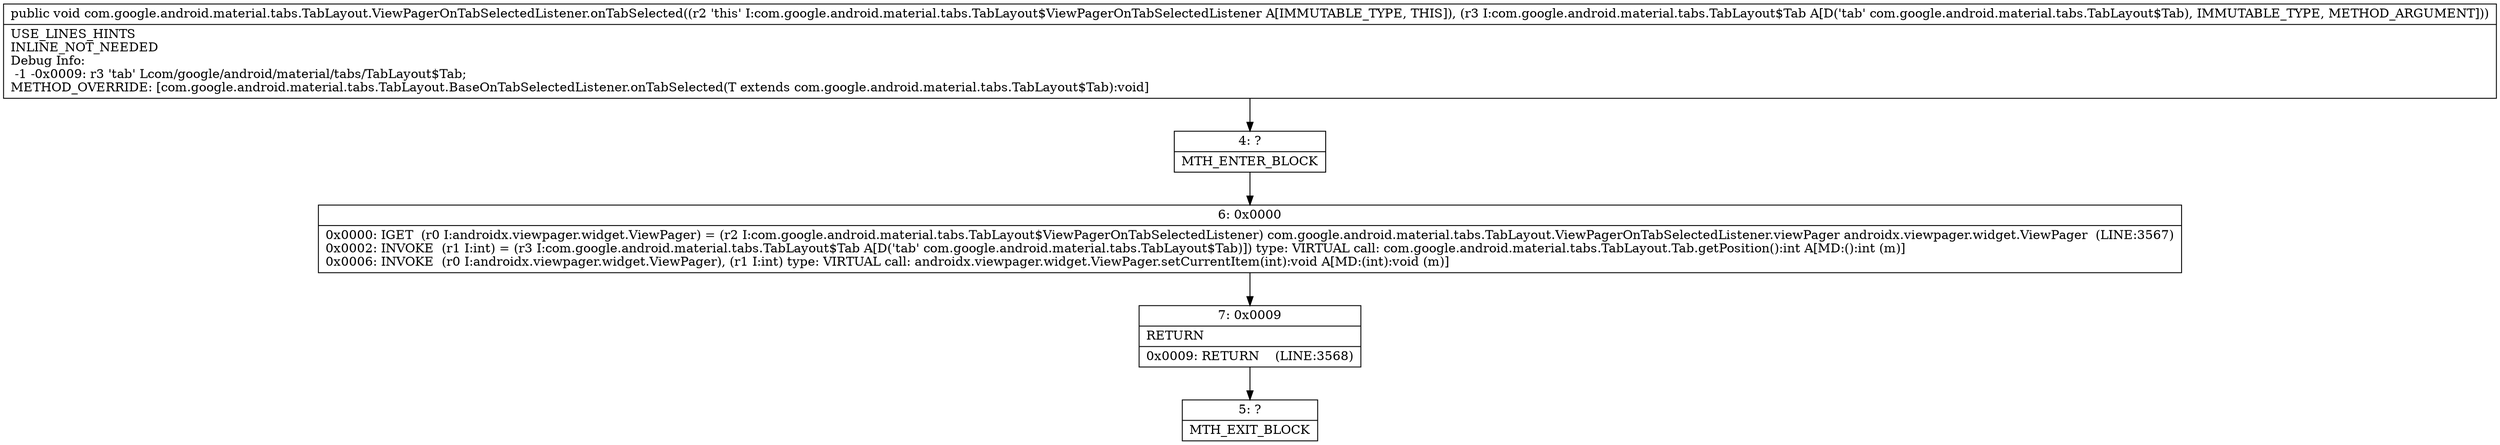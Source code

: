 digraph "CFG forcom.google.android.material.tabs.TabLayout.ViewPagerOnTabSelectedListener.onTabSelected(Lcom\/google\/android\/material\/tabs\/TabLayout$Tab;)V" {
Node_4 [shape=record,label="{4\:\ ?|MTH_ENTER_BLOCK\l}"];
Node_6 [shape=record,label="{6\:\ 0x0000|0x0000: IGET  (r0 I:androidx.viewpager.widget.ViewPager) = (r2 I:com.google.android.material.tabs.TabLayout$ViewPagerOnTabSelectedListener) com.google.android.material.tabs.TabLayout.ViewPagerOnTabSelectedListener.viewPager androidx.viewpager.widget.ViewPager  (LINE:3567)\l0x0002: INVOKE  (r1 I:int) = (r3 I:com.google.android.material.tabs.TabLayout$Tab A[D('tab' com.google.android.material.tabs.TabLayout$Tab)]) type: VIRTUAL call: com.google.android.material.tabs.TabLayout.Tab.getPosition():int A[MD:():int (m)]\l0x0006: INVOKE  (r0 I:androidx.viewpager.widget.ViewPager), (r1 I:int) type: VIRTUAL call: androidx.viewpager.widget.ViewPager.setCurrentItem(int):void A[MD:(int):void (m)]\l}"];
Node_7 [shape=record,label="{7\:\ 0x0009|RETURN\l|0x0009: RETURN    (LINE:3568)\l}"];
Node_5 [shape=record,label="{5\:\ ?|MTH_EXIT_BLOCK\l}"];
MethodNode[shape=record,label="{public void com.google.android.material.tabs.TabLayout.ViewPagerOnTabSelectedListener.onTabSelected((r2 'this' I:com.google.android.material.tabs.TabLayout$ViewPagerOnTabSelectedListener A[IMMUTABLE_TYPE, THIS]), (r3 I:com.google.android.material.tabs.TabLayout$Tab A[D('tab' com.google.android.material.tabs.TabLayout$Tab), IMMUTABLE_TYPE, METHOD_ARGUMENT]))  | USE_LINES_HINTS\lINLINE_NOT_NEEDED\lDebug Info:\l  \-1 \-0x0009: r3 'tab' Lcom\/google\/android\/material\/tabs\/TabLayout$Tab;\lMETHOD_OVERRIDE: [com.google.android.material.tabs.TabLayout.BaseOnTabSelectedListener.onTabSelected(T extends com.google.android.material.tabs.TabLayout$Tab):void]\l}"];
MethodNode -> Node_4;Node_4 -> Node_6;
Node_6 -> Node_7;
Node_7 -> Node_5;
}

